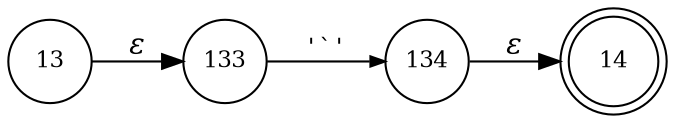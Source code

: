 digraph ATN {
rankdir=LR;
s14[fontsize=11, label="14", shape=doublecircle, fixedsize=true, width=.6];
s133[fontsize=11,label="133", shape=circle, fixedsize=true, width=.55, peripheries=1];
s134[fontsize=11,label="134", shape=circle, fixedsize=true, width=.55, peripheries=1];
s13[fontsize=11,label="13", shape=circle, fixedsize=true, width=.55, peripheries=1];
s13 -> s133 [fontname="Times-Italic", label="&epsilon;"];
s133 -> s134 [fontsize=11, fontname="Courier", arrowsize=.7, label = "'`'", arrowhead = normal];
s134 -> s14 [fontname="Times-Italic", label="&epsilon;"];
}